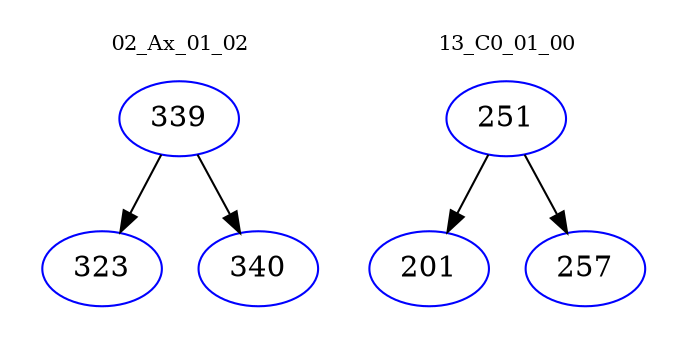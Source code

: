 digraph{
subgraph cluster_0 {
color = white
label = "02_Ax_01_02";
fontsize=10;
T0_339 [label="339", color="blue"]
T0_339 -> T0_323 [color="black"]
T0_323 [label="323", color="blue"]
T0_339 -> T0_340 [color="black"]
T0_340 [label="340", color="blue"]
}
subgraph cluster_1 {
color = white
label = "13_C0_01_00";
fontsize=10;
T1_251 [label="251", color="blue"]
T1_251 -> T1_201 [color="black"]
T1_201 [label="201", color="blue"]
T1_251 -> T1_257 [color="black"]
T1_257 [label="257", color="blue"]
}
}
